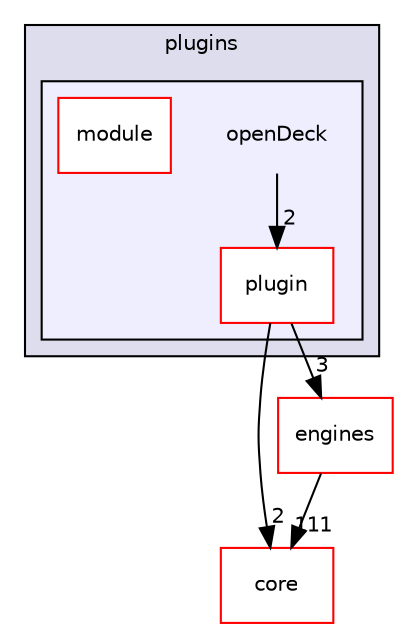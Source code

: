 digraph "platform/plugins/openDeck" {
  compound=true
  node [ fontsize="10", fontname="Helvetica"];
  edge [ labelfontsize="10", labelfontname="Helvetica"];
  subgraph clusterdir_1d387e22b704c43dbb0ef2b3b77fabe1 {
    graph [ bgcolor="#ddddee", pencolor="black", label="plugins" fontname="Helvetica", fontsize="10", URL="dir_1d387e22b704c43dbb0ef2b3b77fabe1.html"]
  subgraph clusterdir_4b39a8051326a2cb5846d5449a38081f {
    graph [ bgcolor="#eeeeff", pencolor="black", label="" URL="dir_4b39a8051326a2cb5846d5449a38081f.html"];
    dir_4b39a8051326a2cb5846d5449a38081f [shape=plaintext label="openDeck"];
  dir_8394413a065213dd7aef3f4bb7d01849 [shape=box label="module" fillcolor="white" style="filled" color="red" URL="dir_8394413a065213dd7aef3f4bb7d01849.html"];
  dir_4a81ef2993af591efcf718b6d8e6b83e [shape=box label="plugin" fillcolor="white" style="filled" color="red" URL="dir_4a81ef2993af591efcf718b6d8e6b83e.html"];
  }
  }
  dir_3066efc1f4040d52e90bf8a29ab3f16b [shape=box label="core" fillcolor="white" style="filled" color="red" URL="dir_3066efc1f4040d52e90bf8a29ab3f16b.html"];
  dir_4389f3d2beff546807b6b148625d2759 [shape=box label="engines" fillcolor="white" style="filled" color="red" URL="dir_4389f3d2beff546807b6b148625d2759.html"];
  dir_4b39a8051326a2cb5846d5449a38081f->dir_4a81ef2993af591efcf718b6d8e6b83e [headlabel="2", labeldistance=1.5 headhref="dir_000079_000091.html"];
  dir_4a81ef2993af591efcf718b6d8e6b83e->dir_3066efc1f4040d52e90bf8a29ab3f16b [headlabel="2", labeldistance=1.5 headhref="dir_000091_000064.html"];
  dir_4a81ef2993af591efcf718b6d8e6b83e->dir_4389f3d2beff546807b6b148625d2759 [headlabel="3", labeldistance=1.5 headhref="dir_000091_000072.html"];
  dir_4389f3d2beff546807b6b148625d2759->dir_3066efc1f4040d52e90bf8a29ab3f16b [headlabel="111", labeldistance=1.5 headhref="dir_000072_000064.html"];
}
